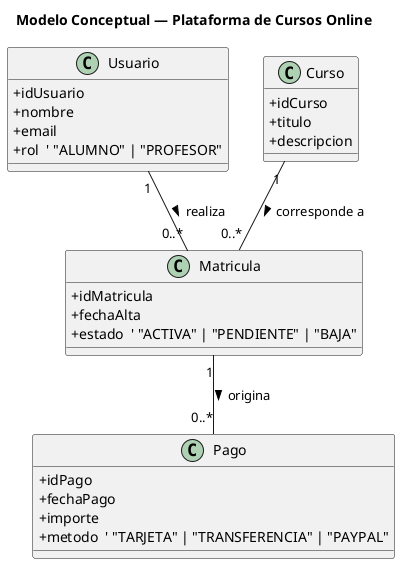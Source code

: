@startuml
skinparam classAttributeIconSize 0
skinparam shadowing false
title Modelo Conceptual — Plataforma de Cursos Online

class Usuario {
  +idUsuario
  +nombre
  +email
  +rol  ' "ALUMNO" | "PROFESOR"
}

class Curso {
  +idCurso
  +titulo
  +descripcion
}

class Matricula {
  +idMatricula
  +fechaAlta
  +estado  ' "ACTIVA" | "PENDIENTE" | "BAJA"
}

class Pago {
  +idPago
  +fechaPago
  +importe
  +metodo  ' "TARJETA" | "TRANSFERENCIA" | "PAYPAL"
}

' Relaciones
Usuario "1" -- "0..*" Matricula : realiza >
Curso  "1" -- "0..*" Matricula : corresponde a >
Matricula "1" -- "0..*" Pago : origina >
@enduml
